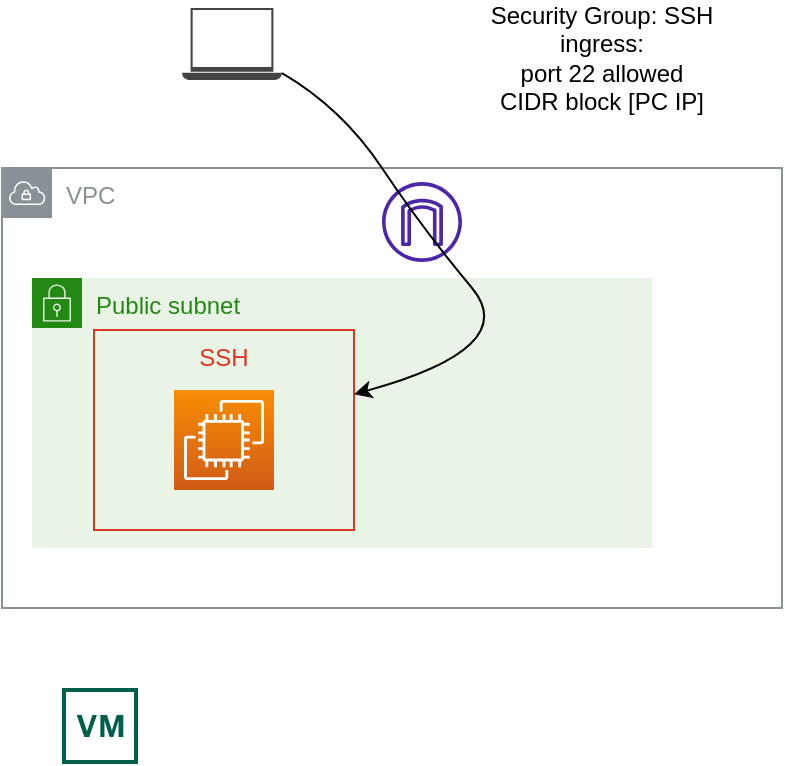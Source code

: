 <mxfile version="20.7.4" type="github">
  <diagram id="NdXxYkdmBAYruZXfNZ1_" name="Pagina-1">
    <mxGraphModel dx="954" dy="622" grid="1" gridSize="10" guides="1" tooltips="1" connect="1" arrows="1" fold="1" page="1" pageScale="1" pageWidth="827" pageHeight="1169" math="0" shadow="0">
      <root>
        <mxCell id="0" />
        <mxCell id="1" parent="0" />
        <mxCell id="4ONOkg47qgsfn-WRxHIJ-4" value="VPC" style="sketch=0;outlineConnect=0;gradientColor=none;html=1;whiteSpace=wrap;fontSize=12;fontStyle=0;shape=mxgraph.aws4.group;grIcon=mxgraph.aws4.group_vpc;strokeColor=#879196;fillColor=none;verticalAlign=top;align=left;spacingLeft=30;fontColor=#879196;dashed=0;" vertex="1" parent="1">
          <mxGeometry x="90" y="170" width="390" height="220" as="geometry" />
        </mxCell>
        <mxCell id="4ONOkg47qgsfn-WRxHIJ-5" value="Public subnet" style="points=[[0,0],[0.25,0],[0.5,0],[0.75,0],[1,0],[1,0.25],[1,0.5],[1,0.75],[1,1],[0.75,1],[0.5,1],[0.25,1],[0,1],[0,0.75],[0,0.5],[0,0.25]];outlineConnect=0;gradientColor=none;html=1;whiteSpace=wrap;fontSize=12;fontStyle=0;container=1;pointerEvents=0;collapsible=0;recursiveResize=0;shape=mxgraph.aws4.group;grIcon=mxgraph.aws4.group_security_group;grStroke=0;strokeColor=#248814;fillColor=#E9F3E6;verticalAlign=top;align=left;spacingLeft=30;fontColor=#248814;dashed=0;" vertex="1" parent="1">
          <mxGeometry x="105" y="225" width="310" height="135" as="geometry" />
        </mxCell>
        <mxCell id="4ONOkg47qgsfn-WRxHIJ-9" value="SSH" style="fillColor=none;strokeColor=#DD3522;verticalAlign=top;fontStyle=0;fontColor=#DD3522;" vertex="1" parent="4ONOkg47qgsfn-WRxHIJ-5">
          <mxGeometry x="31" y="26" width="130" height="100" as="geometry" />
        </mxCell>
        <mxCell id="4ONOkg47qgsfn-WRxHIJ-6" value="" style="sketch=0;points=[[0,0,0],[0.25,0,0],[0.5,0,0],[0.75,0,0],[1,0,0],[0,1,0],[0.25,1,0],[0.5,1,0],[0.75,1,0],[1,1,0],[0,0.25,0],[0,0.5,0],[0,0.75,0],[1,0.25,0],[1,0.5,0],[1,0.75,0]];outlineConnect=0;fontColor=#232F3E;gradientColor=#F78E04;gradientDirection=north;fillColor=#D05C17;strokeColor=#ffffff;dashed=0;verticalLabelPosition=bottom;verticalAlign=top;align=center;html=1;fontSize=12;fontStyle=0;aspect=fixed;shape=mxgraph.aws4.resourceIcon;resIcon=mxgraph.aws4.ec2;" vertex="1" parent="4ONOkg47qgsfn-WRxHIJ-5">
          <mxGeometry x="71" y="56" width="50" height="50" as="geometry" />
        </mxCell>
        <mxCell id="4ONOkg47qgsfn-WRxHIJ-7" value="" style="sketch=0;pointerEvents=1;shadow=0;dashed=0;html=1;strokeColor=none;fillColor=#005F4B;labelPosition=center;verticalLabelPosition=bottom;verticalAlign=top;align=center;outlineConnect=0;shape=mxgraph.veeam2.vm_snapshot;" vertex="1" parent="1">
          <mxGeometry x="120" y="430" width="38" height="38" as="geometry" />
        </mxCell>
        <mxCell id="4ONOkg47qgsfn-WRxHIJ-11" value="" style="sketch=0;outlineConnect=0;fontColor=#232F3E;gradientColor=none;fillColor=#4D27AA;strokeColor=none;dashed=0;verticalLabelPosition=bottom;verticalAlign=top;align=center;html=1;fontSize=12;fontStyle=0;aspect=fixed;pointerEvents=1;shape=mxgraph.aws4.internet_gateway;" vertex="1" parent="1">
          <mxGeometry x="280" y="177" width="40" height="40" as="geometry" />
        </mxCell>
        <mxCell id="4ONOkg47qgsfn-WRxHIJ-12" value="Security Group: SSH&lt;br&gt;ingress: &lt;br&gt;port 22 allowed&lt;br&gt;CIDR block [PC IP]" style="text;html=1;strokeColor=none;fillColor=none;align=center;verticalAlign=middle;whiteSpace=wrap;rounded=0;" vertex="1" parent="1">
          <mxGeometry x="300" y="90" width="180" height="50" as="geometry" />
        </mxCell>
        <mxCell id="4ONOkg47qgsfn-WRxHIJ-13" value="" style="sketch=0;pointerEvents=1;shadow=0;dashed=0;html=1;strokeColor=none;fillColor=#434445;aspect=fixed;labelPosition=center;verticalLabelPosition=bottom;verticalAlign=top;align=center;outlineConnect=0;shape=mxgraph.vvd.laptop;" vertex="1" parent="1">
          <mxGeometry x="180" y="90" width="50" height="36" as="geometry" />
        </mxCell>
        <mxCell id="4ONOkg47qgsfn-WRxHIJ-14" value="" style="curved=1;endArrow=classic;html=1;rounded=0;" edge="1" parent="1" source="4ONOkg47qgsfn-WRxHIJ-13" target="4ONOkg47qgsfn-WRxHIJ-9">
          <mxGeometry width="50" height="50" relative="1" as="geometry">
            <mxPoint x="430" y="350" as="sourcePoint" />
            <mxPoint x="480" y="300" as="targetPoint" />
            <Array as="points">
              <mxPoint x="260" y="140" />
              <mxPoint x="300" y="200" />
              <mxPoint x="350" y="260" />
            </Array>
          </mxGeometry>
        </mxCell>
      </root>
    </mxGraphModel>
  </diagram>
</mxfile>
